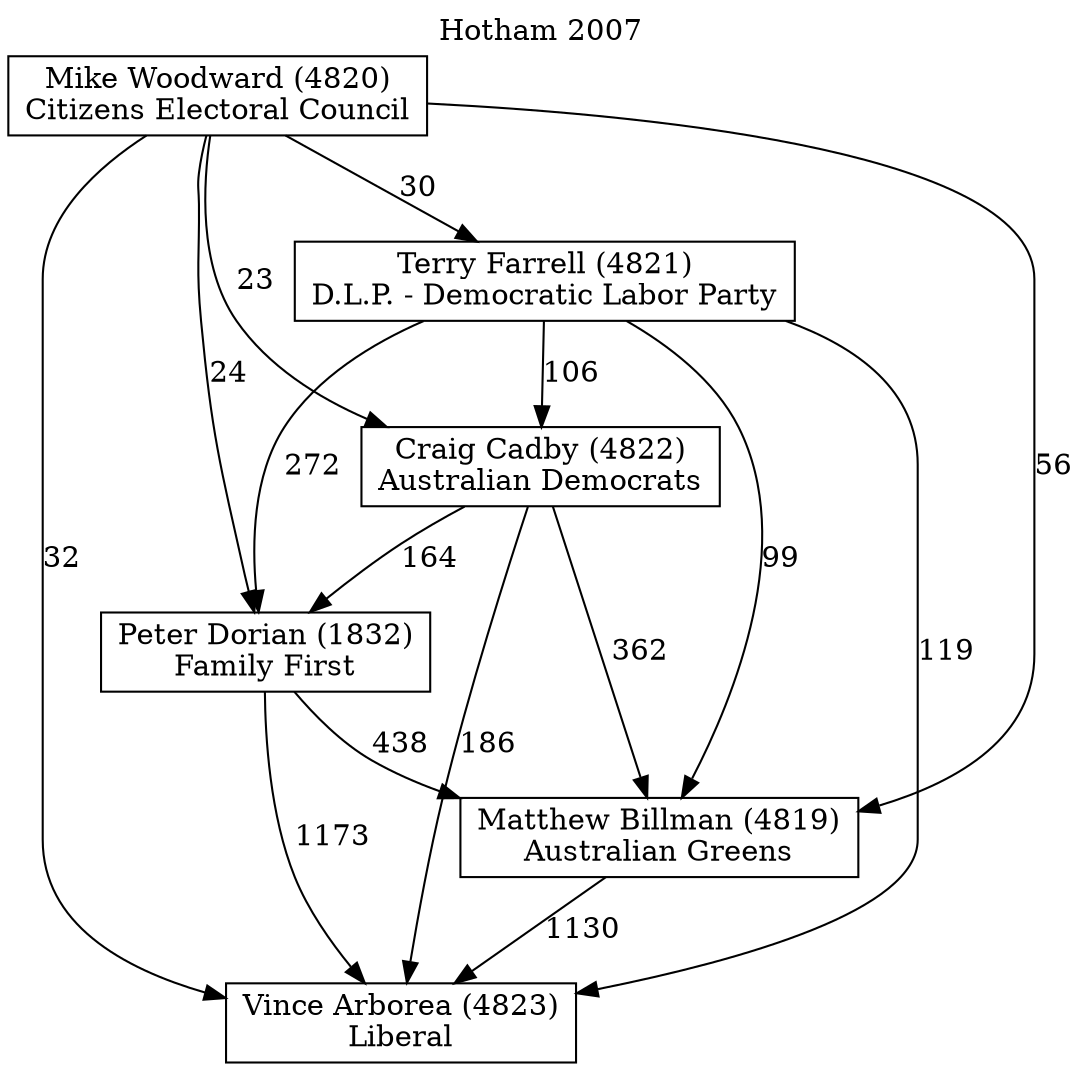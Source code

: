 // House preference flow
digraph "Vince Arborea (4823)_Hotham_2007" {
	graph [label="Hotham 2007" labelloc=t mclimit=10]
	node [shape=box]
	"Vince Arborea (4823)" [label="Vince Arborea (4823)
Liberal"]
	"Matthew Billman (4819)" [label="Matthew Billman (4819)
Australian Greens"]
	"Peter Dorian (1832)" [label="Peter Dorian (1832)
Family First"]
	"Craig Cadby (4822)" [label="Craig Cadby (4822)
Australian Democrats"]
	"Terry Farrell (4821)" [label="Terry Farrell (4821)
D.L.P. - Democratic Labor Party"]
	"Mike Woodward (4820)" [label="Mike Woodward (4820)
Citizens Electoral Council"]
	"Matthew Billman (4819)" -> "Vince Arborea (4823)" [label=1130]
	"Peter Dorian (1832)" -> "Matthew Billman (4819)" [label=438]
	"Craig Cadby (4822)" -> "Peter Dorian (1832)" [label=164]
	"Terry Farrell (4821)" -> "Craig Cadby (4822)" [label=106]
	"Mike Woodward (4820)" -> "Terry Farrell (4821)" [label=30]
	"Peter Dorian (1832)" -> "Vince Arborea (4823)" [label=1173]
	"Craig Cadby (4822)" -> "Vince Arborea (4823)" [label=186]
	"Terry Farrell (4821)" -> "Vince Arborea (4823)" [label=119]
	"Mike Woodward (4820)" -> "Vince Arborea (4823)" [label=32]
	"Mike Woodward (4820)" -> "Craig Cadby (4822)" [label=23]
	"Terry Farrell (4821)" -> "Peter Dorian (1832)" [label=272]
	"Mike Woodward (4820)" -> "Peter Dorian (1832)" [label=24]
	"Craig Cadby (4822)" -> "Matthew Billman (4819)" [label=362]
	"Terry Farrell (4821)" -> "Matthew Billman (4819)" [label=99]
	"Mike Woodward (4820)" -> "Matthew Billman (4819)" [label=56]
}
